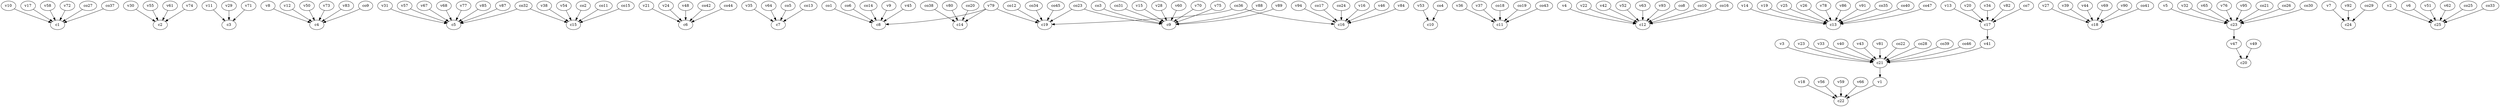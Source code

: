 strict digraph  {
c1;
c2;
c3;
c4;
c5;
c6;
c7;
c8;
c9;
c10;
c11;
c12;
c13;
c14;
c15;
c16;
c17;
c18;
c19;
c20;
c21;
c22;
c23;
c24;
c25;
v1;
v2;
v3;
v4;
v5;
v6;
v7;
v8;
v9;
v10;
v11;
v12;
v13;
v14;
v15;
v16;
v17;
v18;
v19;
v20;
v21;
v22;
v23;
v24;
v25;
v26;
v27;
v28;
v29;
v30;
v31;
v32;
v33;
v34;
v35;
v36;
v37;
v38;
v39;
v40;
v41;
v42;
v43;
v44;
v45;
v46;
v47;
v48;
v49;
v50;
v51;
v52;
v53;
v54;
v55;
v56;
v57;
v58;
v59;
v60;
v61;
v62;
v63;
v64;
v65;
v66;
v67;
v68;
v69;
v70;
v71;
v72;
v73;
v74;
v75;
v76;
v77;
v78;
v79;
v80;
v81;
v82;
v83;
v84;
v85;
v86;
v87;
v88;
v89;
v90;
v91;
v92;
v93;
v94;
v95;
co1;
co2;
co3;
co4;
co5;
co6;
co7;
co8;
co9;
co10;
co11;
co12;
co13;
co14;
co15;
co16;
co17;
co18;
co19;
co20;
co21;
co22;
co23;
co24;
co25;
co26;
co27;
co28;
co29;
co30;
co31;
co32;
co33;
co34;
co35;
co36;
co37;
co38;
co39;
co40;
co41;
co42;
co43;
co44;
co45;
co46;
co47;
c17 -> v41  [weight=1];
c21 -> v1  [weight=1];
c23 -> v47  [weight=1];
v1 -> c22  [weight=1];
v2 -> c25  [weight=1];
v3 -> c21  [weight=1];
v4 -> c12  [weight=1];
v5 -> c23  [weight=1];
v6 -> c25  [weight=1];
v7 -> c24  [weight=1];
v8 -> c4  [weight=1];
v9 -> c8  [weight=1];
v10 -> c1  [weight=1];
v11 -> c3  [weight=1];
v12 -> c4  [weight=1];
v13 -> c17  [weight=1];
v14 -> c13  [weight=1];
v15 -> c9  [weight=1];
v16 -> c16  [weight=1];
v17 -> c1  [weight=1];
v18 -> c22  [weight=1];
v19 -> c13  [weight=1];
v20 -> c17  [weight=1];
v21 -> c6  [weight=1];
v22 -> c12  [weight=1];
v23 -> c21  [weight=1];
v24 -> c6  [weight=1];
v25 -> c13  [weight=1];
v26 -> c13  [weight=1];
v27 -> c18  [weight=1];
v28 -> c9  [weight=1];
v29 -> c3  [weight=1];
v30 -> c2  [weight=1];
v31 -> c5  [weight=1];
v32 -> c23  [weight=1];
v33 -> c21  [weight=1];
v34 -> c17  [weight=1];
v35 -> c7  [weight=1];
v36 -> c11  [weight=1];
v37 -> c11  [weight=1];
v38 -> c15  [weight=1];
v39 -> c18  [weight=1];
v40 -> c21  [weight=1];
v41 -> c21  [weight=1];
v42 -> c12  [weight=1];
v43 -> c21  [weight=1];
v44 -> c18  [weight=1];
v45 -> c8  [weight=1];
v46 -> c16  [weight=1];
v47 -> c20  [weight=1];
v48 -> c6  [weight=1];
v49 -> c20  [weight=1];
v50 -> c4  [weight=1];
v51 -> c25  [weight=1];
v52 -> c12  [weight=1];
v53 -> c10  [weight=1];
v54 -> c15  [weight=1];
v55 -> c2  [weight=1];
v56 -> c22  [weight=1];
v57 -> c5  [weight=1];
v58 -> c1  [weight=1];
v59 -> c22  [weight=1];
v60 -> c9  [weight=1];
v61 -> c2  [weight=1];
v62 -> c25  [weight=1];
v63 -> c12  [weight=1];
v64 -> c7  [weight=1];
v65 -> c23  [weight=1];
v66 -> c22  [weight=1];
v67 -> c5  [weight=1];
v68 -> c5  [weight=1];
v69 -> c18  [weight=1];
v70 -> c9  [weight=1];
v71 -> c3  [weight=1];
v72 -> c1  [weight=1];
v73 -> c4  [weight=1];
v74 -> c2  [weight=1];
v75 -> c9  [weight=1];
v76 -> c23  [weight=1];
v77 -> c5  [weight=1];
v78 -> c13  [weight=1];
v79 -> c8  [weight=1];
v79 -> c19  [weight=1];
v79 -> c14  [weight=1];
v80 -> c14  [weight=1];
v81 -> c21  [weight=1];
v82 -> c17  [weight=1];
v83 -> c4  [weight=1];
v84 -> c16  [weight=1];
v85 -> c5  [weight=1];
v86 -> c13  [weight=1];
v87 -> c5  [weight=1];
v88 -> c9  [weight=1];
v89 -> c9  [weight=1];
v90 -> c18  [weight=1];
v91 -> c13  [weight=1];
v92 -> c24  [weight=1];
v93 -> c12  [weight=1];
v94 -> c16  [weight=1];
v95 -> c23  [weight=1];
co1 -> c8  [weight=1];
co2 -> c15  [weight=1];
co3 -> c9  [weight=1];
co4 -> c10  [weight=1];
co5 -> c7  [weight=1];
co6 -> c8  [weight=1];
co7 -> c17  [weight=1];
co8 -> c12  [weight=1];
co9 -> c4  [weight=1];
co10 -> c12  [weight=1];
co11 -> c15  [weight=1];
co12 -> c19  [weight=1];
co13 -> c7  [weight=1];
co14 -> c8  [weight=1];
co15 -> c15  [weight=1];
co16 -> c12  [weight=1];
co17 -> c16  [weight=1];
co18 -> c11  [weight=1];
co19 -> c11  [weight=1];
co20 -> c14  [weight=1];
co21 -> c23  [weight=1];
co22 -> c21  [weight=1];
co23 -> c9  [weight=1];
co23 -> c19  [weight=1];
co24 -> c16  [weight=1];
co25 -> c25  [weight=1];
co26 -> c23  [weight=1];
co27 -> c1  [weight=1];
co28 -> c21  [weight=1];
co29 -> c24  [weight=1];
co30 -> c23  [weight=1];
co31 -> c9  [weight=1];
co32 -> c5  [weight=1];
co32 -> c15  [weight=1];
co33 -> c25  [weight=1];
co34 -> c19  [weight=1];
co35 -> c13  [weight=1];
co36 -> c16  [weight=1];
co36 -> c19  [weight=1];
co37 -> c1  [weight=1];
co38 -> c14  [weight=1];
co39 -> c21  [weight=1];
co40 -> c13  [weight=1];
co41 -> c18  [weight=1];
co42 -> c6  [weight=1];
co43 -> c11  [weight=1];
co44 -> c6  [weight=1];
co45 -> c19  [weight=1];
co46 -> c21  [weight=1];
co47 -> c13  [weight=1];
}
